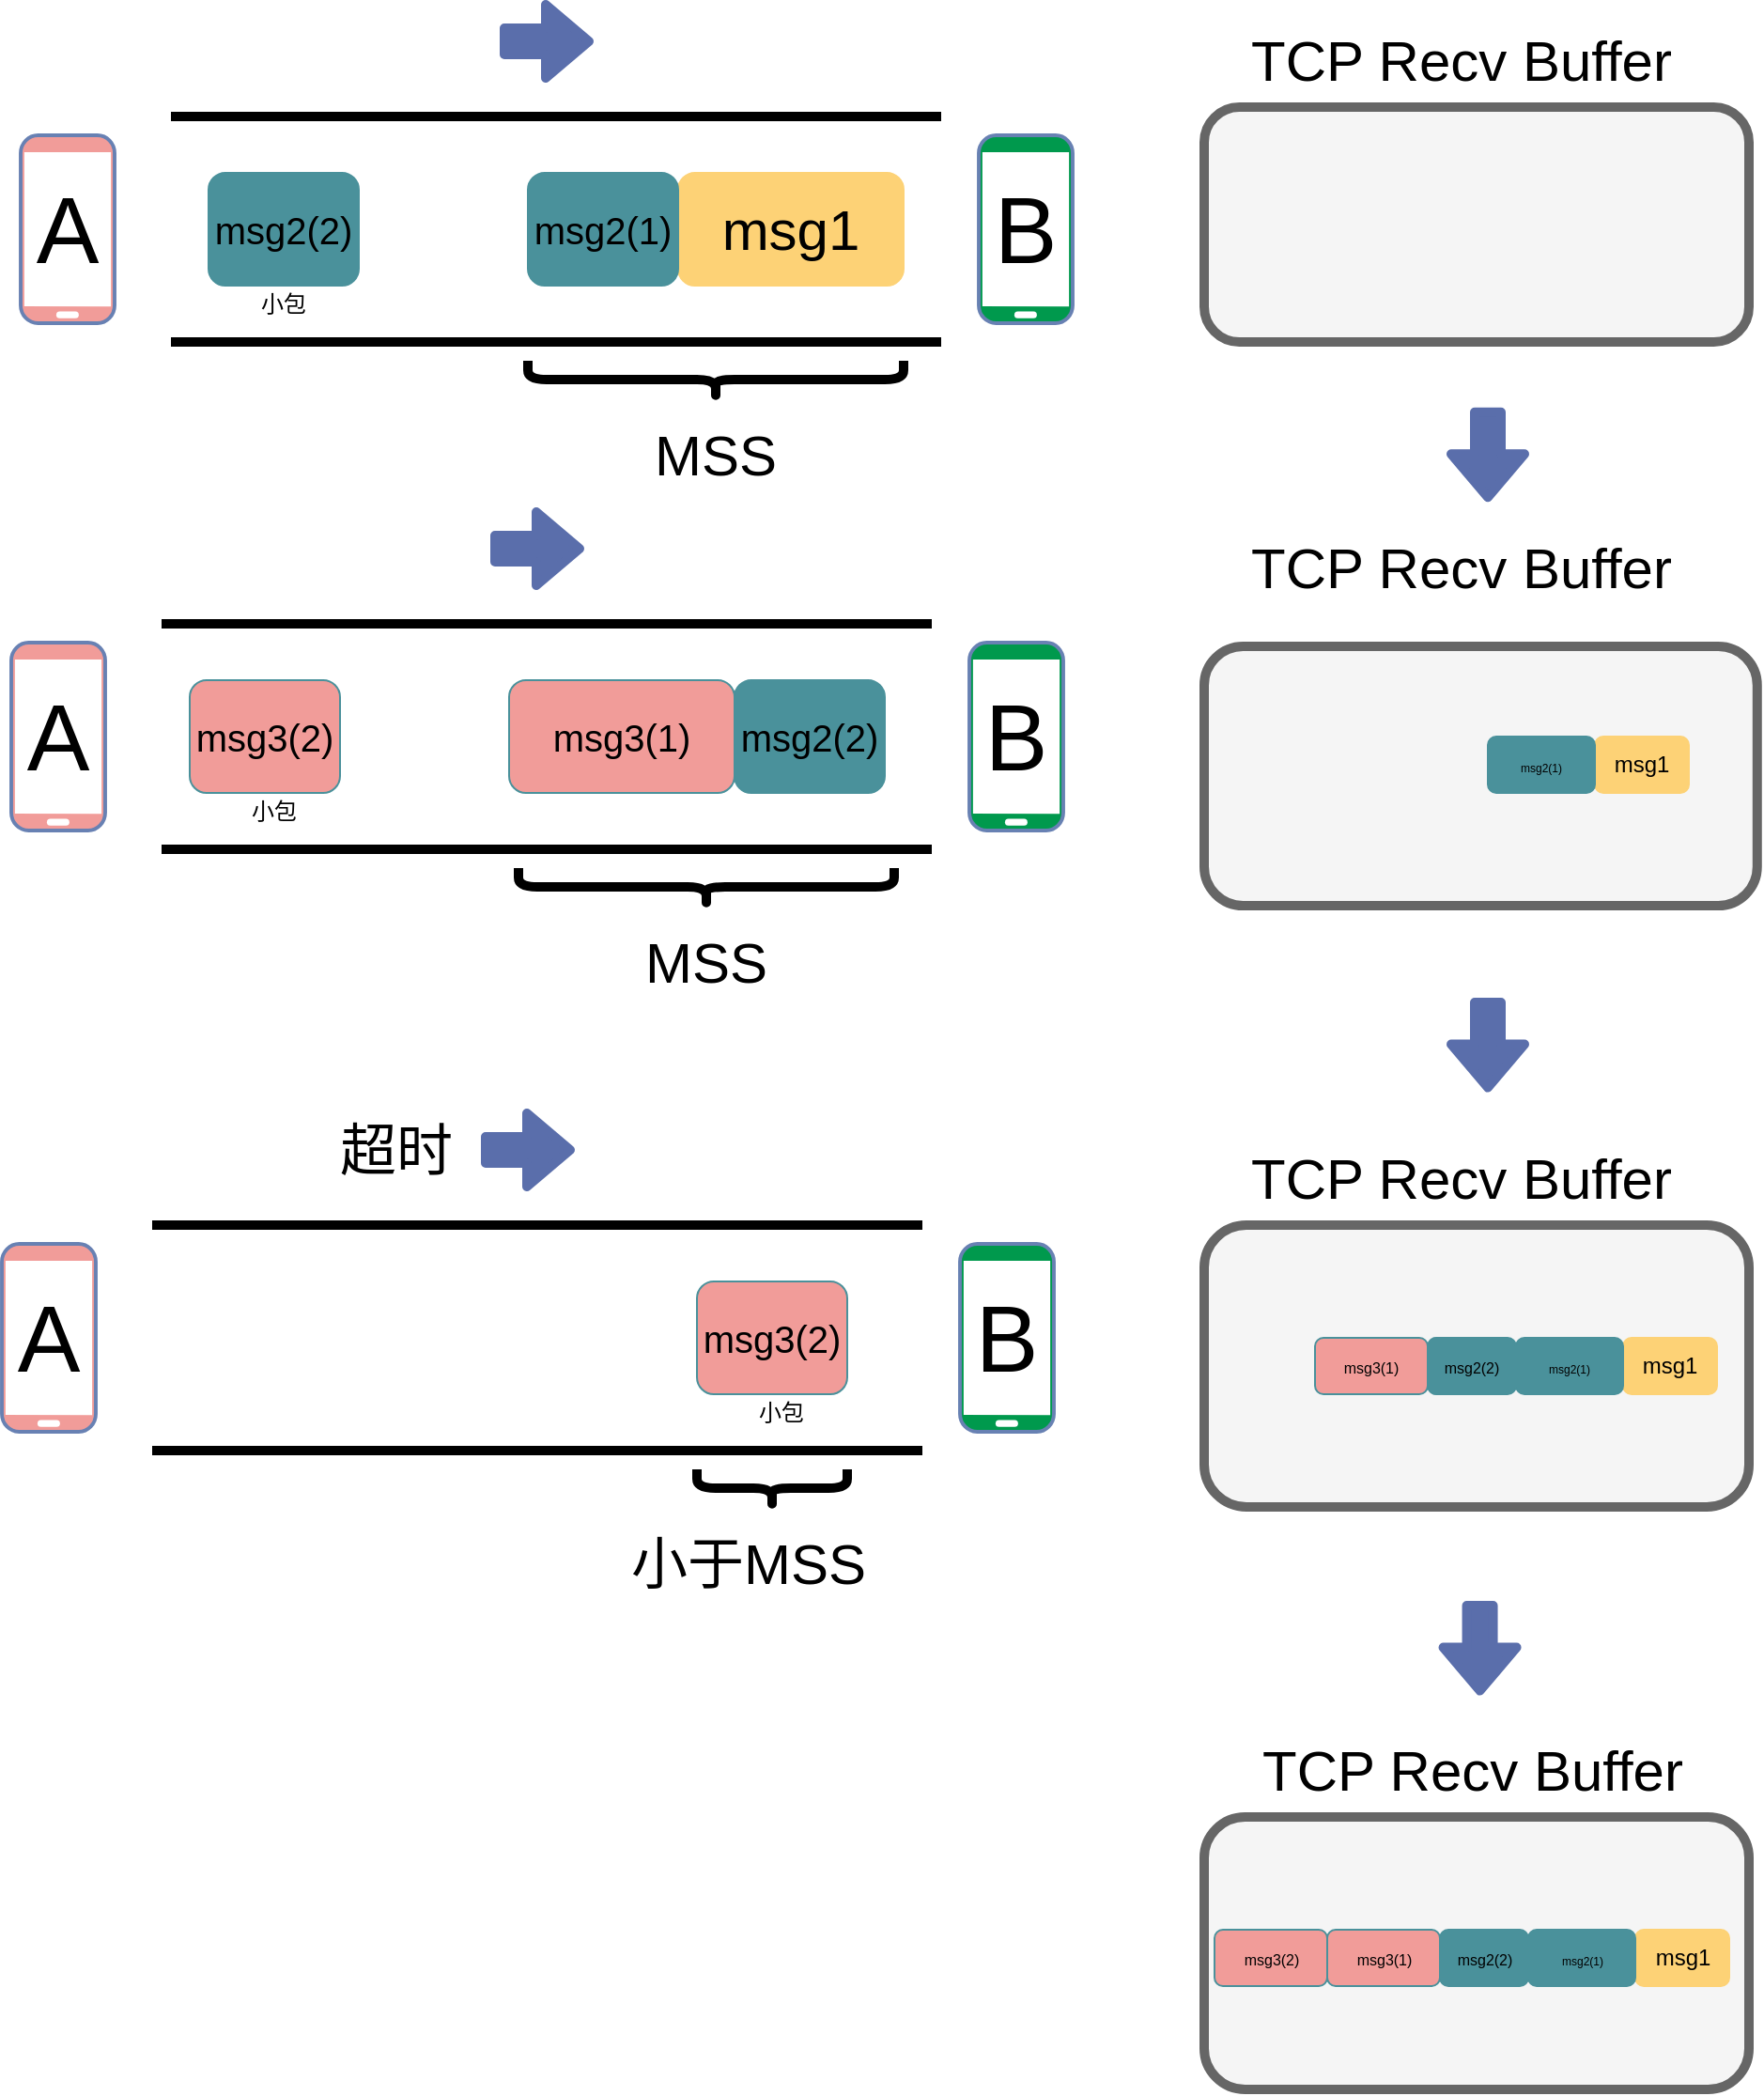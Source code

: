 <mxfile version="14.4.8" type="github">
  <diagram id="3228e29e-7158-1315-38df-8450db1d8a1d" name="Page-1">
    <mxGraphModel dx="1649" dy="1420" grid="1" gridSize="10" guides="1" tooltips="1" connect="1" arrows="1" fold="1" page="1" pageScale="1" pageWidth="1000" pageHeight="300" background="#ffffff" math="0" shadow="0">
      <root>
        <mxCell id="0" />
        <mxCell id="1" parent="0" />
        <mxCell id="Q25eg6aNbo5KrL4aYmKd-64" value="" style="rounded=1;whiteSpace=wrap;html=1;strokeColor=#666666;strokeWidth=5;fillColor=#f5f5f5;fontColor=#333333;" vertex="1" parent="1">
          <mxGeometry x="650" y="382" width="294.39" height="138" as="geometry" />
        </mxCell>
        <mxCell id="Q25eg6aNbo5KrL4aYmKd-55" value="" style="rounded=1;whiteSpace=wrap;html=1;strokeColor=#666666;strokeWidth=5;fillColor=#f5f5f5;fontColor=#333333;" vertex="1" parent="1">
          <mxGeometry x="650" y="690" width="290" height="150" as="geometry" />
        </mxCell>
        <mxCell id="Q25eg6aNbo5KrL4aYmKd-56" value="&lt;font style=&quot;font-size: 30px&quot;&gt;TCP Recv Buffer&lt;/font&gt;" style="text;html=1;strokeColor=none;fillColor=none;align=center;verticalAlign=middle;whiteSpace=wrap;rounded=0;" vertex="1" parent="1">
          <mxGeometry x="671.5" y="655" width="230" height="20" as="geometry" />
        </mxCell>
        <mxCell id="Q25eg6aNbo5KrL4aYmKd-53" value="" style="rounded=1;whiteSpace=wrap;html=1;strokeColor=#666666;strokeWidth=5;fillColor=#f5f5f5;fontColor=#333333;" vertex="1" parent="1">
          <mxGeometry x="650" y="95" width="290" height="125" as="geometry" />
        </mxCell>
        <mxCell id="ORzlP0sGd4nqnSAyvKW6-2" value="&lt;font style=&quot;font-size: 20px&quot;&gt;msg2(2)&lt;/font&gt;" style="rounded=1;whiteSpace=wrap;html=1;fillColor=#4A919B;strokeColor=#4A919B;" parent="1" vertex="1">
          <mxGeometry x="120" y="130" width="80" height="60" as="geometry" />
        </mxCell>
        <mxCell id="ORzlP0sGd4nqnSAyvKW6-3" value="&lt;font style=&quot;font-size: 30px&quot;&gt;msg1&lt;/font&gt;" style="rounded=1;whiteSpace=wrap;html=1;fillColor=#FDD276;strokeColor=#FDD276;" parent="1" vertex="1">
          <mxGeometry x="370" y="130" width="120" height="60" as="geometry" />
        </mxCell>
        <mxCell id="ORzlP0sGd4nqnSAyvKW6-6" value="" style="endArrow=none;html=1;strokeWidth=5;" parent="1" edge="1">
          <mxGeometry width="50" height="50" relative="1" as="geometry">
            <mxPoint x="100" y="220" as="sourcePoint" />
            <mxPoint x="510" y="220" as="targetPoint" />
          </mxGeometry>
        </mxCell>
        <mxCell id="ORzlP0sGd4nqnSAyvKW6-7" value="" style="endArrow=none;html=1;strokeWidth=5;" parent="1" edge="1">
          <mxGeometry width="50" height="50" relative="1" as="geometry">
            <mxPoint x="100" y="100" as="sourcePoint" />
            <mxPoint x="510" y="100" as="targetPoint" />
          </mxGeometry>
        </mxCell>
        <mxCell id="ORzlP0sGd4nqnSAyvKW6-8" value="" style="fontColor=#0066CC;verticalAlign=top;verticalLabelPosition=bottom;labelPosition=center;align=center;html=1;outlineConnect=0;strokeColor=#6881B3;gradientColor=none;gradientDirection=north;strokeWidth=2;shape=mxgraph.networks.mobile;fillColor=#F19C99;" parent="1" vertex="1">
          <mxGeometry x="20" y="110" width="50" height="100" as="geometry" />
        </mxCell>
        <mxCell id="ORzlP0sGd4nqnSAyvKW6-9" value="&lt;font style=&quot;font-size: 50px&quot;&gt;A&lt;/font&gt;" style="text;html=1;strokeColor=none;fillColor=none;align=center;verticalAlign=middle;whiteSpace=wrap;rounded=0;" parent="1" vertex="1">
          <mxGeometry x="25" y="150" width="40" height="20" as="geometry" />
        </mxCell>
        <mxCell id="ORzlP0sGd4nqnSAyvKW6-10" value="" style="fontColor=#0066CC;verticalAlign=top;verticalLabelPosition=bottom;labelPosition=center;align=center;html=1;outlineConnect=0;strokeColor=#6881B3;gradientColor=none;gradientDirection=north;strokeWidth=2;shape=mxgraph.networks.mobile;fillColor=#00994D;" parent="1" vertex="1">
          <mxGeometry x="530" y="110" width="50" height="100" as="geometry" />
        </mxCell>
        <mxCell id="ORzlP0sGd4nqnSAyvKW6-11" value="&lt;font style=&quot;font-size: 50px&quot;&gt;B&lt;/font&gt;" style="text;html=1;strokeColor=none;fillColor=none;align=center;verticalAlign=middle;whiteSpace=wrap;rounded=0;" parent="1" vertex="1">
          <mxGeometry x="535" y="150" width="40" height="20" as="geometry" />
        </mxCell>
        <mxCell id="ORzlP0sGd4nqnSAyvKW6-12" value="" style="shape=flexArrow;endArrow=classic;html=1;strokeWidth=5;strokeColor=#5A6EAB;fillColor=#5A6EAB;" parent="1" edge="1">
          <mxGeometry width="50" height="50" relative="1" as="geometry">
            <mxPoint x="275" y="60" as="sourcePoint" />
            <mxPoint x="325" y="60" as="targetPoint" />
          </mxGeometry>
        </mxCell>
        <mxCell id="Qrq_eR0kL8KwURl1Gxz9-2" value="小包" style="text;html=1;strokeColor=none;fillColor=none;align=center;verticalAlign=middle;whiteSpace=wrap;rounded=0;" parent="1" vertex="1">
          <mxGeometry x="140" y="190" width="40" height="20" as="geometry" />
        </mxCell>
        <mxCell id="Qrq_eR0kL8KwURl1Gxz9-3" value="&lt;font style=&quot;font-size: 20px&quot;&gt;msg2(1)&lt;/font&gt;" style="rounded=1;whiteSpace=wrap;html=1;fillColor=#4A919B;strokeColor=#4A919B;" parent="1" vertex="1">
          <mxGeometry x="290" y="130" width="80" height="60" as="geometry" />
        </mxCell>
        <mxCell id="Qrq_eR0kL8KwURl1Gxz9-4" value="" style="shape=curlyBracket;whiteSpace=wrap;html=1;rounded=1;strokeWidth=5;direction=north;" parent="1" vertex="1">
          <mxGeometry x="290" y="230" width="200" height="20" as="geometry" />
        </mxCell>
        <mxCell id="Qrq_eR0kL8KwURl1Gxz9-5" value="&lt;font style=&quot;font-size: 30px&quot;&gt;MSS&lt;/font&gt;" style="text;html=1;strokeColor=none;fillColor=none;align=center;verticalAlign=middle;whiteSpace=wrap;rounded=0;" parent="1" vertex="1">
          <mxGeometry x="370" y="270" width="40" height="20" as="geometry" />
        </mxCell>
        <mxCell id="Q25eg6aNbo5KrL4aYmKd-1" value="&lt;font style=&quot;font-size: 20px&quot;&gt;msg2(2)&lt;/font&gt;" style="rounded=1;whiteSpace=wrap;html=1;fillColor=#4A919B;strokeColor=#4A919B;" vertex="1" parent="1">
          <mxGeometry x="400" y="400" width="80" height="60" as="geometry" />
        </mxCell>
        <mxCell id="Q25eg6aNbo5KrL4aYmKd-3" value="" style="endArrow=none;html=1;strokeWidth=5;" edge="1" parent="1">
          <mxGeometry width="50" height="50" relative="1" as="geometry">
            <mxPoint x="95" y="490" as="sourcePoint" />
            <mxPoint x="505" y="490" as="targetPoint" />
          </mxGeometry>
        </mxCell>
        <mxCell id="Q25eg6aNbo5KrL4aYmKd-4" value="" style="endArrow=none;html=1;strokeWidth=5;" edge="1" parent="1">
          <mxGeometry width="50" height="50" relative="1" as="geometry">
            <mxPoint x="95" y="370" as="sourcePoint" />
            <mxPoint x="505" y="370" as="targetPoint" />
          </mxGeometry>
        </mxCell>
        <mxCell id="Q25eg6aNbo5KrL4aYmKd-5" value="" style="fontColor=#0066CC;verticalAlign=top;verticalLabelPosition=bottom;labelPosition=center;align=center;html=1;outlineConnect=0;strokeColor=#6881B3;gradientColor=none;gradientDirection=north;strokeWidth=2;shape=mxgraph.networks.mobile;fillColor=#F19C99;" vertex="1" parent="1">
          <mxGeometry x="15" y="380" width="50" height="100" as="geometry" />
        </mxCell>
        <mxCell id="Q25eg6aNbo5KrL4aYmKd-6" value="&lt;font style=&quot;font-size: 50px&quot;&gt;A&lt;/font&gt;" style="text;html=1;strokeColor=none;fillColor=none;align=center;verticalAlign=middle;whiteSpace=wrap;rounded=0;" vertex="1" parent="1">
          <mxGeometry x="20" y="420" width="40" height="20" as="geometry" />
        </mxCell>
        <mxCell id="Q25eg6aNbo5KrL4aYmKd-7" value="" style="fontColor=#0066CC;verticalAlign=top;verticalLabelPosition=bottom;labelPosition=center;align=center;html=1;outlineConnect=0;strokeColor=#6881B3;gradientColor=none;gradientDirection=north;strokeWidth=2;shape=mxgraph.networks.mobile;fillColor=#00994D;" vertex="1" parent="1">
          <mxGeometry x="525" y="380" width="50" height="100" as="geometry" />
        </mxCell>
        <mxCell id="Q25eg6aNbo5KrL4aYmKd-8" value="&lt;font style=&quot;font-size: 50px&quot;&gt;B&lt;/font&gt;" style="text;html=1;strokeColor=none;fillColor=none;align=center;verticalAlign=middle;whiteSpace=wrap;rounded=0;" vertex="1" parent="1">
          <mxGeometry x="530" y="420" width="40" height="20" as="geometry" />
        </mxCell>
        <mxCell id="Q25eg6aNbo5KrL4aYmKd-9" value="" style="shape=flexArrow;endArrow=classic;html=1;strokeWidth=5;strokeColor=#5A6EAB;fillColor=#5A6EAB;" edge="1" parent="1">
          <mxGeometry width="50" height="50" relative="1" as="geometry">
            <mxPoint x="270" y="330" as="sourcePoint" />
            <mxPoint x="320" y="330" as="targetPoint" />
          </mxGeometry>
        </mxCell>
        <mxCell id="Q25eg6aNbo5KrL4aYmKd-10" value="小包" style="text;html=1;strokeColor=none;fillColor=none;align=center;verticalAlign=middle;whiteSpace=wrap;rounded=0;" vertex="1" parent="1">
          <mxGeometry x="135" y="460" width="40" height="20" as="geometry" />
        </mxCell>
        <mxCell id="Q25eg6aNbo5KrL4aYmKd-11" value="&lt;font style=&quot;font-size: 20px&quot;&gt;msg3(2)&lt;/font&gt;" style="rounded=1;whiteSpace=wrap;html=1;strokeColor=#4A919B;fillColor=#F19C99;" vertex="1" parent="1">
          <mxGeometry x="110" y="400" width="80" height="60" as="geometry" />
        </mxCell>
        <mxCell id="Q25eg6aNbo5KrL4aYmKd-12" value="" style="shape=curlyBracket;whiteSpace=wrap;html=1;rounded=1;strokeWidth=5;direction=north;" vertex="1" parent="1">
          <mxGeometry x="285" y="500" width="200" height="20" as="geometry" />
        </mxCell>
        <mxCell id="Q25eg6aNbo5KrL4aYmKd-13" value="&lt;font style=&quot;font-size: 30px&quot;&gt;MSS&lt;/font&gt;" style="text;html=1;strokeColor=none;fillColor=none;align=center;verticalAlign=middle;whiteSpace=wrap;rounded=0;" vertex="1" parent="1">
          <mxGeometry x="365" y="540" width="40" height="20" as="geometry" />
        </mxCell>
        <mxCell id="Q25eg6aNbo5KrL4aYmKd-15" value="&lt;font style=&quot;font-size: 12px&quot;&gt;msg1&lt;/font&gt;" style="rounded=1;whiteSpace=wrap;html=1;fillColor=#FDD276;strokeColor=#FDD276;" vertex="1" parent="1">
          <mxGeometry x="858" y="430" width="50" height="30" as="geometry" />
        </mxCell>
        <mxCell id="Q25eg6aNbo5KrL4aYmKd-16" value="&lt;font style=&quot;font-size: 6px&quot;&gt;msg2(1)&lt;/font&gt;" style="rounded=1;whiteSpace=wrap;html=1;fillColor=#4A919B;strokeColor=#4A919B;" vertex="1" parent="1">
          <mxGeometry x="801" y="430" width="57" height="30" as="geometry" />
        </mxCell>
        <mxCell id="Q25eg6aNbo5KrL4aYmKd-17" value="&lt;font style=&quot;font-size: 20px&quot;&gt;msg3(1)&lt;/font&gt;" style="rounded=1;whiteSpace=wrap;html=1;strokeColor=#4A919B;fillColor=#F19C99;" vertex="1" parent="1">
          <mxGeometry x="280" y="400" width="120" height="60" as="geometry" />
        </mxCell>
        <mxCell id="Q25eg6aNbo5KrL4aYmKd-34" value="" style="endArrow=none;html=1;strokeWidth=5;" edge="1" parent="1">
          <mxGeometry width="50" height="50" relative="1" as="geometry">
            <mxPoint x="90" y="810" as="sourcePoint" />
            <mxPoint x="500" y="810" as="targetPoint" />
          </mxGeometry>
        </mxCell>
        <mxCell id="Q25eg6aNbo5KrL4aYmKd-35" value="" style="endArrow=none;html=1;strokeWidth=5;" edge="1" parent="1">
          <mxGeometry width="50" height="50" relative="1" as="geometry">
            <mxPoint x="90" y="690" as="sourcePoint" />
            <mxPoint x="500" y="690" as="targetPoint" />
          </mxGeometry>
        </mxCell>
        <mxCell id="Q25eg6aNbo5KrL4aYmKd-36" value="" style="fontColor=#0066CC;verticalAlign=top;verticalLabelPosition=bottom;labelPosition=center;align=center;html=1;outlineConnect=0;strokeColor=#6881B3;gradientColor=none;gradientDirection=north;strokeWidth=2;shape=mxgraph.networks.mobile;fillColor=#F19C99;" vertex="1" parent="1">
          <mxGeometry x="10" y="700" width="50" height="100" as="geometry" />
        </mxCell>
        <mxCell id="Q25eg6aNbo5KrL4aYmKd-37" value="&lt;font style=&quot;font-size: 50px&quot;&gt;A&lt;/font&gt;" style="text;html=1;strokeColor=none;fillColor=none;align=center;verticalAlign=middle;whiteSpace=wrap;rounded=0;" vertex="1" parent="1">
          <mxGeometry x="15" y="740" width="40" height="20" as="geometry" />
        </mxCell>
        <mxCell id="Q25eg6aNbo5KrL4aYmKd-38" value="" style="fontColor=#0066CC;verticalAlign=top;verticalLabelPosition=bottom;labelPosition=center;align=center;html=1;outlineConnect=0;strokeColor=#6881B3;gradientColor=none;gradientDirection=north;strokeWidth=2;shape=mxgraph.networks.mobile;fillColor=#00994D;" vertex="1" parent="1">
          <mxGeometry x="520" y="700" width="50" height="100" as="geometry" />
        </mxCell>
        <mxCell id="Q25eg6aNbo5KrL4aYmKd-39" value="&lt;font style=&quot;font-size: 50px&quot;&gt;B&lt;/font&gt;" style="text;html=1;strokeColor=none;fillColor=none;align=center;verticalAlign=middle;whiteSpace=wrap;rounded=0;" vertex="1" parent="1">
          <mxGeometry x="525" y="740" width="40" height="20" as="geometry" />
        </mxCell>
        <mxCell id="Q25eg6aNbo5KrL4aYmKd-40" value="" style="shape=flexArrow;endArrow=classic;html=1;strokeWidth=5;strokeColor=#5A6EAB;fillColor=#5A6EAB;" edge="1" parent="1">
          <mxGeometry width="50" height="50" relative="1" as="geometry">
            <mxPoint x="265" y="650" as="sourcePoint" />
            <mxPoint x="315" y="650" as="targetPoint" />
          </mxGeometry>
        </mxCell>
        <mxCell id="Q25eg6aNbo5KrL4aYmKd-41" value="小包" style="text;html=1;strokeColor=none;fillColor=none;align=center;verticalAlign=middle;whiteSpace=wrap;rounded=0;" vertex="1" parent="1">
          <mxGeometry x="405" y="780" width="40" height="20" as="geometry" />
        </mxCell>
        <mxCell id="Q25eg6aNbo5KrL4aYmKd-42" value="&lt;font style=&quot;font-size: 20px&quot;&gt;msg3(2)&lt;/font&gt;" style="rounded=1;whiteSpace=wrap;html=1;strokeColor=#4A919B;fillColor=#F19C99;" vertex="1" parent="1">
          <mxGeometry x="380" y="720" width="80" height="60" as="geometry" />
        </mxCell>
        <mxCell id="Q25eg6aNbo5KrL4aYmKd-43" value="" style="shape=curlyBracket;whiteSpace=wrap;html=1;rounded=1;strokeWidth=5;direction=north;" vertex="1" parent="1">
          <mxGeometry x="380" y="820" width="80" height="20" as="geometry" />
        </mxCell>
        <mxCell id="Q25eg6aNbo5KrL4aYmKd-44" value="&lt;font style=&quot;font-size: 30px&quot;&gt;小于MSS&lt;/font&gt;" style="text;html=1;strokeColor=none;fillColor=none;align=center;verticalAlign=middle;whiteSpace=wrap;rounded=0;" vertex="1" parent="1">
          <mxGeometry x="335" y="860" width="145" height="20" as="geometry" />
        </mxCell>
        <mxCell id="Q25eg6aNbo5KrL4aYmKd-45" value="&lt;font style=&quot;font-size: 12px&quot;&gt;msg1&lt;/font&gt;" style="rounded=1;whiteSpace=wrap;html=1;fillColor=#FDD276;strokeColor=#FDD276;" vertex="1" parent="1">
          <mxGeometry x="873" y="750" width="50" height="30" as="geometry" />
        </mxCell>
        <mxCell id="Q25eg6aNbo5KrL4aYmKd-46" value="&lt;font style=&quot;font-size: 6px&quot;&gt;msg2(1)&lt;/font&gt;" style="rounded=1;whiteSpace=wrap;html=1;fillColor=#4A919B;strokeColor=#4A919B;" vertex="1" parent="1">
          <mxGeometry x="816" y="750" width="57" height="30" as="geometry" />
        </mxCell>
        <mxCell id="Q25eg6aNbo5KrL4aYmKd-48" value="&lt;font style=&quot;font-size: 8px&quot;&gt;msg2(2)&lt;/font&gt;" style="rounded=1;whiteSpace=wrap;html=1;fillColor=#4A919B;strokeColor=#4A919B;" vertex="1" parent="1">
          <mxGeometry x="769" y="750" width="47" height="30" as="geometry" />
        </mxCell>
        <mxCell id="Q25eg6aNbo5KrL4aYmKd-49" value="&lt;font style=&quot;font-size: 8px&quot;&gt;msg3(1)&lt;/font&gt;" style="rounded=1;whiteSpace=wrap;html=1;strokeColor=#4A919B;fillColor=#F19C99;" vertex="1" parent="1">
          <mxGeometry x="709" y="750" width="60" height="30" as="geometry" />
        </mxCell>
        <mxCell id="Q25eg6aNbo5KrL4aYmKd-52" value="&lt;font style=&quot;font-size: 30px&quot;&gt;超时&lt;/font&gt;" style="text;html=1;strokeColor=none;fillColor=none;align=center;verticalAlign=middle;whiteSpace=wrap;rounded=0;" vertex="1" parent="1">
          <mxGeometry x="150" y="640" width="140" height="20" as="geometry" />
        </mxCell>
        <mxCell id="Q25eg6aNbo5KrL4aYmKd-54" value="&lt;font style=&quot;font-size: 30px&quot;&gt;TCP Recv Buffer&lt;/font&gt;" style="text;html=1;strokeColor=none;fillColor=none;align=center;verticalAlign=middle;whiteSpace=wrap;rounded=0;" vertex="1" parent="1">
          <mxGeometry x="671.5" y="60" width="230" height="20" as="geometry" />
        </mxCell>
        <mxCell id="Q25eg6aNbo5KrL4aYmKd-57" value="" style="rounded=1;whiteSpace=wrap;html=1;strokeColor=#666666;strokeWidth=5;fillColor=#f5f5f5;fontColor=#333333;" vertex="1" parent="1">
          <mxGeometry x="650" y="1005" width="290" height="145" as="geometry" />
        </mxCell>
        <mxCell id="Q25eg6aNbo5KrL4aYmKd-58" value="&lt;font style=&quot;font-size: 30px&quot;&gt;TCP Recv Buffer&lt;/font&gt;" style="text;html=1;strokeColor=none;fillColor=none;align=center;verticalAlign=middle;whiteSpace=wrap;rounded=0;" vertex="1" parent="1">
          <mxGeometry x="678" y="970" width="230" height="20" as="geometry" />
        </mxCell>
        <mxCell id="Q25eg6aNbo5KrL4aYmKd-59" value="&lt;font style=&quot;font-size: 12px&quot;&gt;msg1&lt;/font&gt;" style="rounded=1;whiteSpace=wrap;html=1;fillColor=#FDD276;strokeColor=#FDD276;" vertex="1" parent="1">
          <mxGeometry x="879.5" y="1065" width="50" height="30" as="geometry" />
        </mxCell>
        <mxCell id="Q25eg6aNbo5KrL4aYmKd-60" value="&lt;font style=&quot;font-size: 6px&quot;&gt;msg2(1)&lt;/font&gt;" style="rounded=1;whiteSpace=wrap;html=1;fillColor=#4A919B;strokeColor=#4A919B;" vertex="1" parent="1">
          <mxGeometry x="822.5" y="1065" width="57" height="30" as="geometry" />
        </mxCell>
        <mxCell id="Q25eg6aNbo5KrL4aYmKd-61" value="&lt;font style=&quot;font-size: 8px&quot;&gt;msg2(2)&lt;/font&gt;" style="rounded=1;whiteSpace=wrap;html=1;fillColor=#4A919B;strokeColor=#4A919B;" vertex="1" parent="1">
          <mxGeometry x="775.5" y="1065" width="47" height="30" as="geometry" />
        </mxCell>
        <mxCell id="Q25eg6aNbo5KrL4aYmKd-62" value="&lt;font style=&quot;font-size: 8px&quot;&gt;msg3(1)&lt;/font&gt;" style="rounded=1;whiteSpace=wrap;html=1;strokeColor=#4A919B;fillColor=#F19C99;" vertex="1" parent="1">
          <mxGeometry x="715.5" y="1065" width="60" height="30" as="geometry" />
        </mxCell>
        <mxCell id="Q25eg6aNbo5KrL4aYmKd-63" value="&lt;font style=&quot;font-size: 8px&quot;&gt;msg3(2)&lt;/font&gt;" style="rounded=1;whiteSpace=wrap;html=1;strokeColor=#4A919B;fillColor=#F19C99;" vertex="1" parent="1">
          <mxGeometry x="655.5" y="1065" width="60" height="30" as="geometry" />
        </mxCell>
        <mxCell id="Q25eg6aNbo5KrL4aYmKd-65" value="&lt;font style=&quot;font-size: 30px&quot;&gt;TCP Recv Buffer&lt;/font&gt;" style="text;html=1;strokeColor=none;fillColor=none;align=center;verticalAlign=middle;whiteSpace=wrap;rounded=0;" vertex="1" parent="1">
          <mxGeometry x="671.5" y="330" width="230" height="20" as="geometry" />
        </mxCell>
        <mxCell id="Q25eg6aNbo5KrL4aYmKd-71" value="" style="shape=flexArrow;endArrow=classic;html=1;strokeWidth=5;strokeColor=#5A6EAB;fillColor=#5A6EAB;" edge="1" parent="1">
          <mxGeometry width="50" height="50" relative="1" as="geometry">
            <mxPoint x="801" y="254.85" as="sourcePoint" />
            <mxPoint x="801" y="305.14" as="targetPoint" />
          </mxGeometry>
        </mxCell>
        <mxCell id="Q25eg6aNbo5KrL4aYmKd-73" value="" style="shape=flexArrow;endArrow=classic;html=1;strokeWidth=5;strokeColor=#5A6EAB;fillColor=#5A6EAB;" edge="1" parent="1">
          <mxGeometry width="50" height="50" relative="1" as="geometry">
            <mxPoint x="801" y="569" as="sourcePoint" />
            <mxPoint x="801" y="619.29" as="targetPoint" />
          </mxGeometry>
        </mxCell>
        <mxCell id="Q25eg6aNbo5KrL4aYmKd-74" value="" style="shape=flexArrow;endArrow=classic;html=1;strokeWidth=5;strokeColor=#5A6EAB;fillColor=#5A6EAB;" edge="1" parent="1">
          <mxGeometry width="50" height="50" relative="1" as="geometry">
            <mxPoint x="796.78" y="890" as="sourcePoint" />
            <mxPoint x="796.78" y="940.29" as="targetPoint" />
          </mxGeometry>
        </mxCell>
      </root>
    </mxGraphModel>
  </diagram>
</mxfile>
